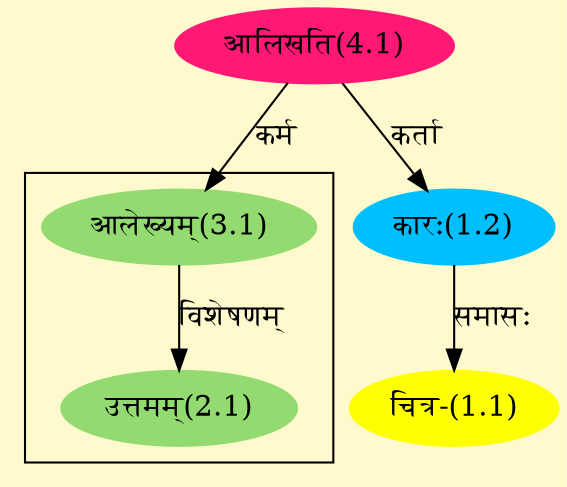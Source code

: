 digraph G{
rankdir=BT;
 compound=true;
 bgcolor="lemonchiffon1";

subgraph cluster_1{
Node2_1 [style=filled, color="#93DB70" label = "उत्तमम्(2.1)"]
Node3_1 [style=filled, color="#93DB70" label = "आलेख्यम्(3.1)"]

}
Node1_1 [style=filled, color="#FFFF00" label = "चित्र-(1.1)"]
Node1_2 [style=filled, color="#00BFFF" label = "कारः(1.2)"]
Node4_1 [style=filled, color="#FF1975" label = "आलिखति(4.1)"]
Node3_1 [style=filled, color="#93DB70" label = "आलेख्यम्(3.1)"]
/* Start of Relations section */

Node1_1 -> Node1_2 [  label="समासः"  dir="back" ]
Node1_2 -> Node4_1 [  label="कर्ता"  dir="back" ]
Node2_1 -> Node3_1 [  label="विशेषणम्"  dir="back" ]
Node3_1 -> Node4_1 [  label="कर्म"  dir="back" ]
}
